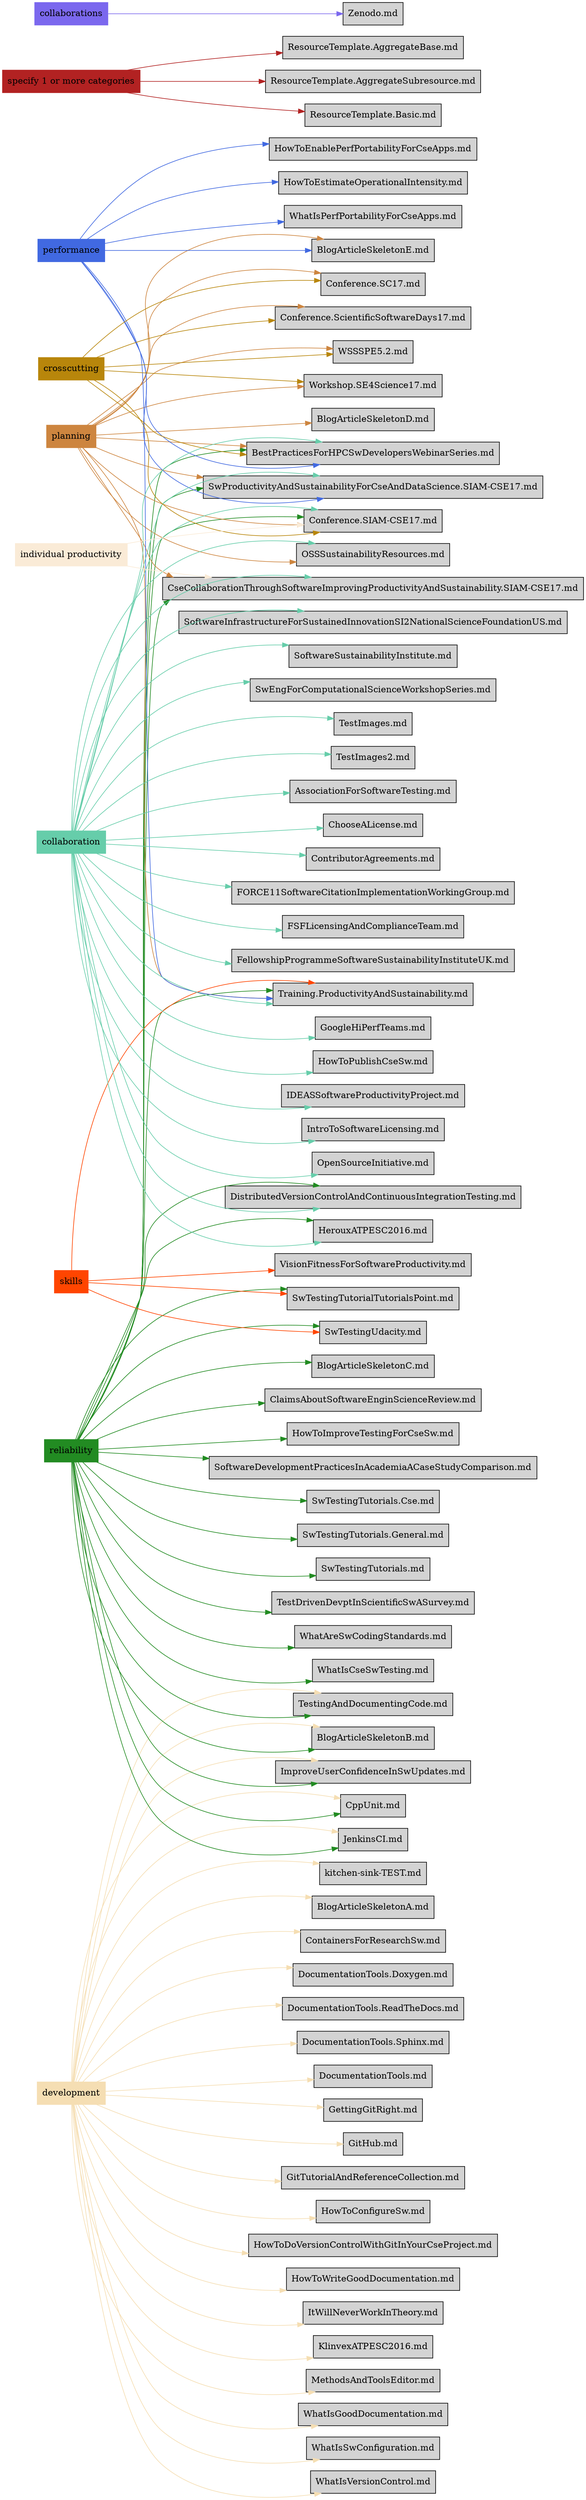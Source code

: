digraph bettersoftware {
            rankdir = LR;
            ratio = fill;
            node [style=filled];
            node [shape = box];
"development" [color="wheat"];
"development" ->  "BlogArticleSkeletonA.md" [color="wheat"];
"BlogArticleSkeletonA.md" [URL=""]"reliability" [color="forestgreen"];
"reliability" ->  "BlogArticleSkeletonB.md" [color="forestgreen"];
"BlogArticleSkeletonB.md" [URL=""]"development" ->  "BlogArticleSkeletonB.md" [color="wheat"];
"BlogArticleSkeletonB.md" [URL=""]"reliability" ->  "BlogArticleSkeletonC.md" [color="forestgreen"];
"BlogArticleSkeletonC.md" [URL=""]"planning" [color="peru"];
"planning" ->  "BlogArticleSkeletonD.md" [color="peru"];
"BlogArticleSkeletonD.md" [URL=""]"planning" ->  "BlogArticleSkeletonE.md" [color="peru"];
"BlogArticleSkeletonE.md" [URL=""]"performance" [color="royalblue"];
"performance" ->  "BlogArticleSkeletonE.md" [color="royalblue"];
"BlogArticleSkeletonE.md" [URL=""]"reliability" ->  "ImproveUserConfidenceInSwUpdates.md" [color="forestgreen"];
"ImproveUserConfidenceInSwUpdates.md" [URL="http://bss.parallactic.com/resources/improve-user-confidence-in-your-software-updates"]"development" ->  "ImproveUserConfidenceInSwUpdates.md" [color="wheat"];
"ImproveUserConfidenceInSwUpdates.md" [URL="http://bss.parallactic.com/resources/improve-user-confidence-in-your-software-updates"]"development" ->  "ContainersForResearchSw.md" [color="wheat"];
"ContainersForResearchSw.md" [URL="http://bss.parallactic.com/resources/containers-for-research-software"]"skills" [color="orangered"];
"skills" ->  "VisionFitnessForSoftwareProductivity.md" [color="orangered"];
"VisionFitnessForSoftwareProductivity.md" [URL="http://bss.parallactic.com/resources/keeping-your-vision-fit-for-years-of-software-development"]"collaboration" [color="mediumaquamarine"];
"collaboration" ->  "AssociationForSoftwareTesting.md" [color="mediumaquamarine"];
"AssociationForSoftwareTesting.md" [URL="http://bss.parallactic.com/resources/association-for-software-testing"]"planning" ->  "BestPracticesForHPCSwDevelopersWebinarSeries.md" [color="peru"];
"BestPracticesForHPCSwDevelopersWebinarSeries.md" [URL="http://bss.parallactic.com/resources/training-resources-for-software-productivity-and-sustainability"]"reliability" ->  "BestPracticesForHPCSwDevelopersWebinarSeries.md" [color="forestgreen"];
"BestPracticesForHPCSwDevelopersWebinarSeries.md" [URL="http://bss.parallactic.com/resources/training-resources-for-software-productivity-and-sustainability"]"collaboration" ->  "BestPracticesForHPCSwDevelopersWebinarSeries.md" [color="mediumaquamarine"];
"BestPracticesForHPCSwDevelopersWebinarSeries.md" [URL="http://bss.parallactic.com/resources/training-resources-for-software-productivity-and-sustainability"]"crosscutting" [color="darkgoldenrod"];
"crosscutting" ->  "BestPracticesForHPCSwDevelopersWebinarSeries.md" [color="darkgoldenrod"];
"BestPracticesForHPCSwDevelopersWebinarSeries.md" [URL="http://bss.parallactic.com/resources/training-resources-for-software-productivity-and-sustainability"]"performance" ->  "BestPracticesForHPCSwDevelopersWebinarSeries.md" [color="royalblue"];
"BestPracticesForHPCSwDevelopersWebinarSeries.md" [URL="http://bss.parallactic.com/resources/training-resources-for-software-productivity-and-sustainability"]"collaboration" ->  "ChooseALicense.md" [color="mediumaquamarine"];
"ChooseALicense.md" [URL=""]"reliability" ->  "ClaimsAboutSoftwareEnginScienceReview.md" [color="forestgreen"];
"ClaimsAboutSoftwareEnginScienceReview.md" [URL="http://bss.parallactic.com/resources/claims-about-the-use-of-software-engineering-practices-in-science-a-systematic-literature-review"]"collaboration" ->  "ContributorAgreements.md" [color="mediumaquamarine"];
"ContributorAgreements.md" [URL="http://bss.parallactic.com/resources/contributor-agreements"]"reliability" ->  "CppUnit.md" [color="forestgreen"];
"CppUnit.md" [URL="http://bss.parallactic.com/resources/cpp-unit"]"development" ->  "CppUnit.md" [color="wheat"];
"CppUnit.md" [URL="http://bss.parallactic.com/resources/cpp-unit"]"planning" ->  "CseCollaborationThroughSoftwareImprovingProductivityAndSustainability.SIAM-CSE17.md" [color="peru"];
"CseCollaborationThroughSoftwareImprovingProductivityAndSustainability.SIAM-CSE17.md" [URL="http://bss.parallactic.com/resources/training-resources-for-software-productivity-and-sustainability"]"reliability" ->  "CseCollaborationThroughSoftwareImprovingProductivityAndSustainability.SIAM-CSE17.md" [color="forestgreen"];
"CseCollaborationThroughSoftwareImprovingProductivityAndSustainability.SIAM-CSE17.md" [URL="http://bss.parallactic.com/resources/training-resources-for-software-productivity-and-sustainability"]"collaboration" ->  "CseCollaborationThroughSoftwareImprovingProductivityAndSustainability.SIAM-CSE17.md" [color="mediumaquamarine"];
"CseCollaborationThroughSoftwareImprovingProductivityAndSustainability.SIAM-CSE17.md" [URL="http://bss.parallactic.com/resources/training-resources-for-software-productivity-and-sustainability"]"individual productivity" [color="antiquewhite"];
"individual productivity" ->  "CseCollaborationThroughSoftwareImprovingProductivityAndSustainability.SIAM-CSE17.md" [color="antiquewhite"];
"CseCollaborationThroughSoftwareImprovingProductivityAndSustainability.SIAM-CSE17.md" [URL="http://bss.parallactic.com/resources/training-resources-for-software-productivity-and-sustainability"]"reliability" ->  "DistributedVersionControlAndContinuousIntegrationTesting.md" [color="forestgreen"];
"DistributedVersionControlAndContinuousIntegrationTesting.md" [URL="http://bss.parallactic.com/resources/distributed-version-control-and-continuous-integration-testing"]"collaboration" ->  "DistributedVersionControlAndContinuousIntegrationTesting.md" [color="mediumaquamarine"];
"DistributedVersionControlAndContinuousIntegrationTesting.md" [URL="http://bss.parallactic.com/resources/distributed-version-control-and-continuous-integration-testing"]"development" ->  "DocumentationTools.Doxygen.md" [color="wheat"];
"DocumentationTools.Doxygen.md" [URL="http://bss.parallactic.com/resources/documentation-tools"]"development" ->  "DocumentationTools.ReadTheDocs.md" [color="wheat"];
"DocumentationTools.ReadTheDocs.md" [URL="http://bss.parallactic.com/resources/documentation-tools"]"development" ->  "DocumentationTools.Sphinx.md" [color="wheat"];
"DocumentationTools.Sphinx.md" [URL="http://bss.parallactic.com/resources/documentation-tools"]"development" ->  "DocumentationTools.md" [color="wheat"];
"DocumentationTools.md" [URL="http://bss.parallactic.com/resources/documentation-tools"]"collaboration" ->  "FORCE11SoftwareCitationImplementationWorkingGroup.md" [color="mediumaquamarine"];
"FORCE11SoftwareCitationImplementationWorkingGroup.md" [URL="http://bss.parallactic.com/resources/force11-software-citation-implementation-working-group"]"collaboration" ->  "FSFLicensingAndComplianceTeam.md" [color="mediumaquamarine"];
"FSFLicensingAndComplianceTeam.md" [URL="http://bss.parallactic.com/resources/free-software-foundation-licensing-compliance-team"]"collaboration" ->  "FellowshipProgrammeSoftwareSustainabilityInstituteUK.md" [color="mediumaquamarine"];
"FellowshipProgrammeSoftwareSustainabilityInstituteUK.md" [URL="http://bss.parallactic.com/resources/fellowship-programme-software-sustainability-institute-uk"]"development" ->  "GettingGitRight.md" [color="wheat"];
"GettingGitRight.md" [URL="http://bss.parallactic.com/resources/getting-git-right"]"development" ->  "GitHub.md" [color="wheat"];
"GitHub.md" [URL="http://bss.parallactic.com/resources/git-hub"]"development" ->  "GitTutorialAndReferenceCollection.md" [color="wheat"];
"GitTutorialAndReferenceCollection.md" [URL="http://bss.parallactic.com/resources/git-tutorial-and-reference-collection"]"collaboration" ->  "GoogleHiPerfTeams.md" [color="mediumaquamarine"];
"GoogleHiPerfTeams.md" [URL="http://bss.parallactic.com/resources/high-performing-teams-at-google"]"collaboration" ->  "HerouxATPESC2016.md" [color="mediumaquamarine"];
"HerouxATPESC2016.md" [URL="http://bss.parallactic.com/resources/hpc-complete-reproducible-sustainable-productive"]"reliability" ->  "HerouxATPESC2016.md" [color="forestgreen"];
"HerouxATPESC2016.md" [URL="http://bss.parallactic.com/resources/hpc-complete-reproducible-sustainable-productive"]"development" ->  "HowToConfigureSw.md" [color="wheat"];
"HowToConfigureSw.md" [URL="http://bss.parallactic.com/resources/how-to-configure-software"]"development" ->  "HowToDoVersionControlWithGitInYourCseProject.md" [color="wheat"];
"HowToDoVersionControlWithGitInYourCseProject.md" [URL="http://bss.parallactic.com/resources/how-to-do-version-control-with-git-in-your-cse-project"]"performance" ->  "HowToEnablePerfPortabilityForCseApps.md" [color="royalblue"];
"HowToEnablePerfPortabilityForCseApps.md" [URL="http://bss.parallactic.com/resources/how-to-enable-performance-portability-for-cse-applications"]"performance" ->  "HowToEstimateOperationalIntensity.md" [color="royalblue"];
"HowToEstimateOperationalIntensity.md" [URL="http://bss.parallactic.com/resources/how-to-estimate-operational-intensity"]"reliability" ->  "HowToImproveTestingForCseSw.md" [color="forestgreen"];
"HowToImproveTestingForCseSw.md" [URL="http://bss.parallactic.com/resources/how-to-improve-testing-for-cse-software"]"collaboration" ->  "HowToPublishCseSw.md" [color="mediumaquamarine"];
"HowToPublishCseSw.md" [URL=""]"development" ->  "HowToWriteGoodDocumentation.md" [color="wheat"];
"HowToWriteGoodDocumentation.md" [URL="http://bss.parallactic.com/resources/how-to-write-good-documentation-for-cse-software"]"collaboration" ->  "IDEASSoftwareProductivityProject.md" [color="mediumaquamarine"];
"IDEASSoftwareProductivityProject.md" [URL="http://bss.parallactic.com/resources/ideas-software-productivity-project"]"collaboration" ->  "IntroToSoftwareLicensing.md" [color="mediumaquamarine"];
"IntroToSoftwareLicensing.md" [URL="http://bss.parallactic.com/resources/an-introduction-to-software-licensing"]"development" ->  "ItWillNeverWorkInTheory.md" [color="wheat"];
"ItWillNeverWorkInTheory.md" [URL="http://bss.parallactic.com/resources/it-will-never-work-in-theory"]"reliability" ->  "JenkinsCI.md" [color="forestgreen"];
"JenkinsCI.md" [URL="http://bss.parallactic.com/resources/jenkins-continuous-integration"]"development" ->  "JenkinsCI.md" [color="wheat"];
"JenkinsCI.md" [URL="http://bss.parallactic.com/resources/jenkins-continuous-integration"]"development" ->  "KlinvexATPESC2016.md" [color="wheat"];
"KlinvexATPESC2016.md" [URL="http://bss.parallactic.com/resources/documenting-your-code"]"development" ->  "MethodsAndToolsEditor.md" [color="wheat"];
"MethodsAndToolsEditor.md" [URL="http://bss.parallactic.com/resources/methods-tools-editor"]"collaboration" ->  "OSSSustainabilityResources.md" [color="mediumaquamarine"];
"OSSSustainabilityResources.md" [URL="http://bss.parallactic.com/resources/sustaining-open-source-software"]"planning" ->  "OSSSustainabilityResources.md" [color="peru"];
"OSSSustainabilityResources.md" [URL="http://bss.parallactic.com/resources/sustaining-open-source-software"]"collaboration" ->  "OpenSourceInitiative.md" [color="mediumaquamarine"];
"OpenSourceInitiative.md" [URL="http://bss.parallactic.com/resources/open-source-initiative"]"specify 1 or more categories" [color="firebrick"];
"specify 1 or more categories" ->  "ResourceTemplate.AggregateBase.md" [color="firebrick"];
"ResourceTemplate.AggregateBase.md" [URL=""]"specify 1 or more categories" ->  "ResourceTemplate.AggregateSubresource.md" [color="firebrick"];
"ResourceTemplate.AggregateSubresource.md" [URL=""]"specify 1 or more categories" ->  "ResourceTemplate.Basic.md" [color="firebrick"];
"ResourceTemplate.Basic.md" [URL=""]"reliability" ->  "SoftwareDevelopmentPracticesInAcademiaACaseStudyComparison.md" [color="forestgreen"];
"SoftwareDevelopmentPracticesInAcademiaACaseStudyComparison.md" [URL="http://bss.parallactic.com/resources/software-development-practices-in-academia-a-case-study-comparison"]"collaboration" ->  "SoftwareInfrastructureForSustainedInnovationSI2NationalScienceFoundationUS.md" [color="mediumaquamarine"];
"SoftwareInfrastructureForSustainedInnovationSI2NationalScienceFoundationUS.md" [URL="http://bss.parallactic.com/resources/software-infrastructure-for-sustained-innovation-si2-national-science-foundation-us"]"collaboration" ->  "SoftwareSustainabilityInstitute.md" [color="mediumaquamarine"];
"SoftwareSustainabilityInstitute.md" [URL="http://bss.parallactic.com/resources/software-sustainability-institute"]"collaboration" ->  "SwEngForComputationalScienceWorkshopSeries.md" [color="mediumaquamarine"];
"SwEngForComputationalScienceWorkshopSeries.md" [URL="http://bss.parallactic.com/resources/software-engineering-for-computational-science-workshop-series"]"planning" ->  "SwProductivityAndSustainabilityForCseAndDataScience.SIAM-CSE17.md" [color="peru"];
"SwProductivityAndSustainabilityForCseAndDataScience.SIAM-CSE17.md" [URL=""]"reliability" ->  "SwProductivityAndSustainabilityForCseAndDataScience.SIAM-CSE17.md" [color="forestgreen"];
"SwProductivityAndSustainabilityForCseAndDataScience.SIAM-CSE17.md" [URL=""]"collaboration" ->  "SwProductivityAndSustainabilityForCseAndDataScience.SIAM-CSE17.md" [color="mediumaquamarine"];
"SwProductivityAndSustainabilityForCseAndDataScience.SIAM-CSE17.md" [URL=""]"performance" ->  "SwProductivityAndSustainabilityForCseAndDataScience.SIAM-CSE17.md" [color="royalblue"];
"SwProductivityAndSustainabilityForCseAndDataScience.SIAM-CSE17.md" [URL=""]"reliability" ->  "SwTestingTutorialTutorialsPoint.md" [color="forestgreen"];
"SwTestingTutorialTutorialsPoint.md" [URL="http://bss.parallactic.com/resources/software-testing-tutorial-tutorials-point"]"skills" ->  "SwTestingTutorialTutorialsPoint.md" [color="orangered"];
"SwTestingTutorialTutorialsPoint.md" [URL="http://bss.parallactic.com/resources/software-testing-tutorial-tutorials-point"]"reliability" ->  "SwTestingTutorials.Cse.md" [color="forestgreen"];
"SwTestingTutorials.Cse.md" [URL="http://bss.parallactic.com/resources/software-testing-tutorials"]"reliability" ->  "SwTestingTutorials.General.md" [color="forestgreen"];
"SwTestingTutorials.General.md" [URL="http://bss.parallactic.com/resources/software-testing-tutorials"]"reliability" ->  "SwTestingTutorials.md" [color="forestgreen"];
"SwTestingTutorials.md" [URL="http://bss.parallactic.com/resources/software-testing-tutorials"]"reliability" ->  "SwTestingUdacity.md" [color="forestgreen"];
"SwTestingUdacity.md" [URL="http://bss.parallactic.com/resources/software-testing-how-to-make-software-fail-udacity"]"skills" ->  "SwTestingUdacity.md" [color="orangered"];
"SwTestingUdacity.md" [URL="http://bss.parallactic.com/resources/software-testing-how-to-make-software-fail-udacity"]"reliability" ->  "TestDrivenDevptInScientificSwASurvey.md" [color="forestgreen"];
"TestDrivenDevptInScientificSwASurvey.md" [URL="http://bss.parallactic.com/resources/test-driven-development-in-scientific-software-a-survey"]"collaboration" ->  "TestImages.md" [color="mediumaquamarine"];
"TestImages.md" [URL="http://bss.parallactic.com/resources/test-with-images"]"collaboration" ->  "TestImages2.md" [color="mediumaquamarine"];
"TestImages2.md" [URL="http://bss.parallactic.com/resources/test-with-images-2"]"reliability" ->  "TestingAndDocumentingCode.md" [color="forestgreen"];
"TestingAndDocumentingCode.md" [URL="http://bss.parallactic.com/resources/testing-and-documenting-code"]"development" ->  "TestingAndDocumentingCode.md" [color="wheat"];
"TestingAndDocumentingCode.md" [URL="http://bss.parallactic.com/resources/testing-and-documenting-code"]"planning" ->  "Training.ProductivityAndSustainability.md" [color="peru"];
"Training.ProductivityAndSustainability.md" [URL="http://bss.parallactic.com/resources/training-resources-for-software-productivity-and-sustainability"]"reliability" ->  "Training.ProductivityAndSustainability.md" [color="forestgreen"];
"Training.ProductivityAndSustainability.md" [URL="http://bss.parallactic.com/resources/training-resources-for-software-productivity-and-sustainability"]"collaboration" ->  "Training.ProductivityAndSustainability.md" [color="mediumaquamarine"];
"Training.ProductivityAndSustainability.md" [URL="http://bss.parallactic.com/resources/training-resources-for-software-productivity-and-sustainability"]"performance" ->  "Training.ProductivityAndSustainability.md" [color="royalblue"];
"Training.ProductivityAndSustainability.md" [URL="http://bss.parallactic.com/resources/training-resources-for-software-productivity-and-sustainability"]"skills" ->  "Training.ProductivityAndSustainability.md" [color="orangered"];
"Training.ProductivityAndSustainability.md" [URL="http://bss.parallactic.com/resources/training-resources-for-software-productivity-and-sustainability"]"reliability" ->  "WhatAreSwCodingStandards.md" [color="forestgreen"];
"WhatAreSwCodingStandards.md" [URL=""]"reliability" ->  "WhatIsCseSwTesting.md" [color="forestgreen"];
"WhatIsCseSwTesting.md" [URL="http://bss.parallactic.com/resources/what-is-cse-software-testing"]"development" ->  "WhatIsGoodDocumentation.md" [color="wheat"];
"WhatIsGoodDocumentation.md" [URL="http://bss.parallactic.com/resources/what-is-good-documentation-for-cse-software"]"performance" ->  "WhatIsPerfPortabilityForCseApps.md" [color="royalblue"];
"WhatIsPerfPortabilityForCseApps.md" [URL="http://bss.parallactic.com/resources/what-is-performance-portability-for-cse-applications"]"development" ->  "WhatIsSwConfiguration.md" [color="wheat"];
"WhatIsSwConfiguration.md" [URL=""]"development" ->  "WhatIsVersionControl.md" [color="wheat"];
"WhatIsVersionControl.md" [URL="http://bss.parallactic.com/resources/what-is-version-control"]"collaborations" [color="mediumslateblue"];
"collaborations" ->  "Zenodo.md" [color="mediumslateblue"];
"Zenodo.md" [URL="http://bss.parallactic.com/resources/zenodo"]"development" ->  "kitchen-sink-TEST.md" [color="wheat"];
"kitchen-sink-TEST.md" [URL="http://bss.parallactic.com/resources/kitchen-sink-resource-test"]"planning" ->  "Conference.SC17.md" [color="peru"];
"Conference.SC17.md" [URL="http://bss.parallactic.com/events/sc17"]"crosscutting" ->  "Conference.SC17.md" [color="darkgoldenrod"];
"Conference.SC17.md" [URL="http://bss.parallactic.com/events/sc17"]"crosscutting" ->  "Conference.SIAM-CSE17.md" [color="darkgoldenrod"];
"Conference.SIAM-CSE17.md" [URL="http://bss.parallactic.com/events/siam-conference-on-computational-science-and-engineering-cse17"]"individual productivity" ->  "Conference.SIAM-CSE17.md" [color="antiquewhite"];
"Conference.SIAM-CSE17.md" [URL="http://bss.parallactic.com/events/siam-conference-on-computational-science-and-engineering-cse17"]"planning" ->  "Conference.SIAM-CSE17.md" [color="peru"];
"Conference.SIAM-CSE17.md" [URL="http://bss.parallactic.com/events/siam-conference-on-computational-science-and-engineering-cse17"]"collaboration" ->  "Conference.SIAM-CSE17.md" [color="mediumaquamarine"];
"Conference.SIAM-CSE17.md" [URL="http://bss.parallactic.com/events/siam-conference-on-computational-science-and-engineering-cse17"]"reliability" ->  "Conference.SIAM-CSE17.md" [color="forestgreen"];
"Conference.SIAM-CSE17.md" [URL="http://bss.parallactic.com/events/siam-conference-on-computational-science-and-engineering-cse17"]"planning" ->  "Conference.ScientificSoftwareDays17.md" [color="peru"];
"Conference.ScientificSoftwareDays17.md" [URL="http://bss.parallactic.com/events/8th-annual-scientific-software-days"]"crosscutting" ->  "Conference.ScientificSoftwareDays17.md" [color="darkgoldenrod"];
"Conference.ScientificSoftwareDays17.md" [URL="http://bss.parallactic.com/events/8th-annual-scientific-software-days"]"planning" ->  "WSSSPE5.2.md" [color="peru"];
"WSSSPE5.2.md" [URL="http://bss.parallactic.com/events/wssspe5-2"]"crosscutting" ->  "WSSSPE5.2.md" [color="darkgoldenrod"];
"WSSSPE5.2.md" [URL="http://bss.parallactic.com/events/wssspe5-2"]"planning" ->  "Workshop.SE4Science17.md" [color="peru"];
"Workshop.SE4Science17.md" [URL="http://bss.parallactic.com/events/2017-international-workshop-on-software-engineering-for-science"]"crosscutting" ->  "Workshop.SE4Science17.md" [color="darkgoldenrod"];
"Workshop.SE4Science17.md" [URL="http://bss.parallactic.com/events/2017-international-workshop-on-software-engineering-for-science"]}